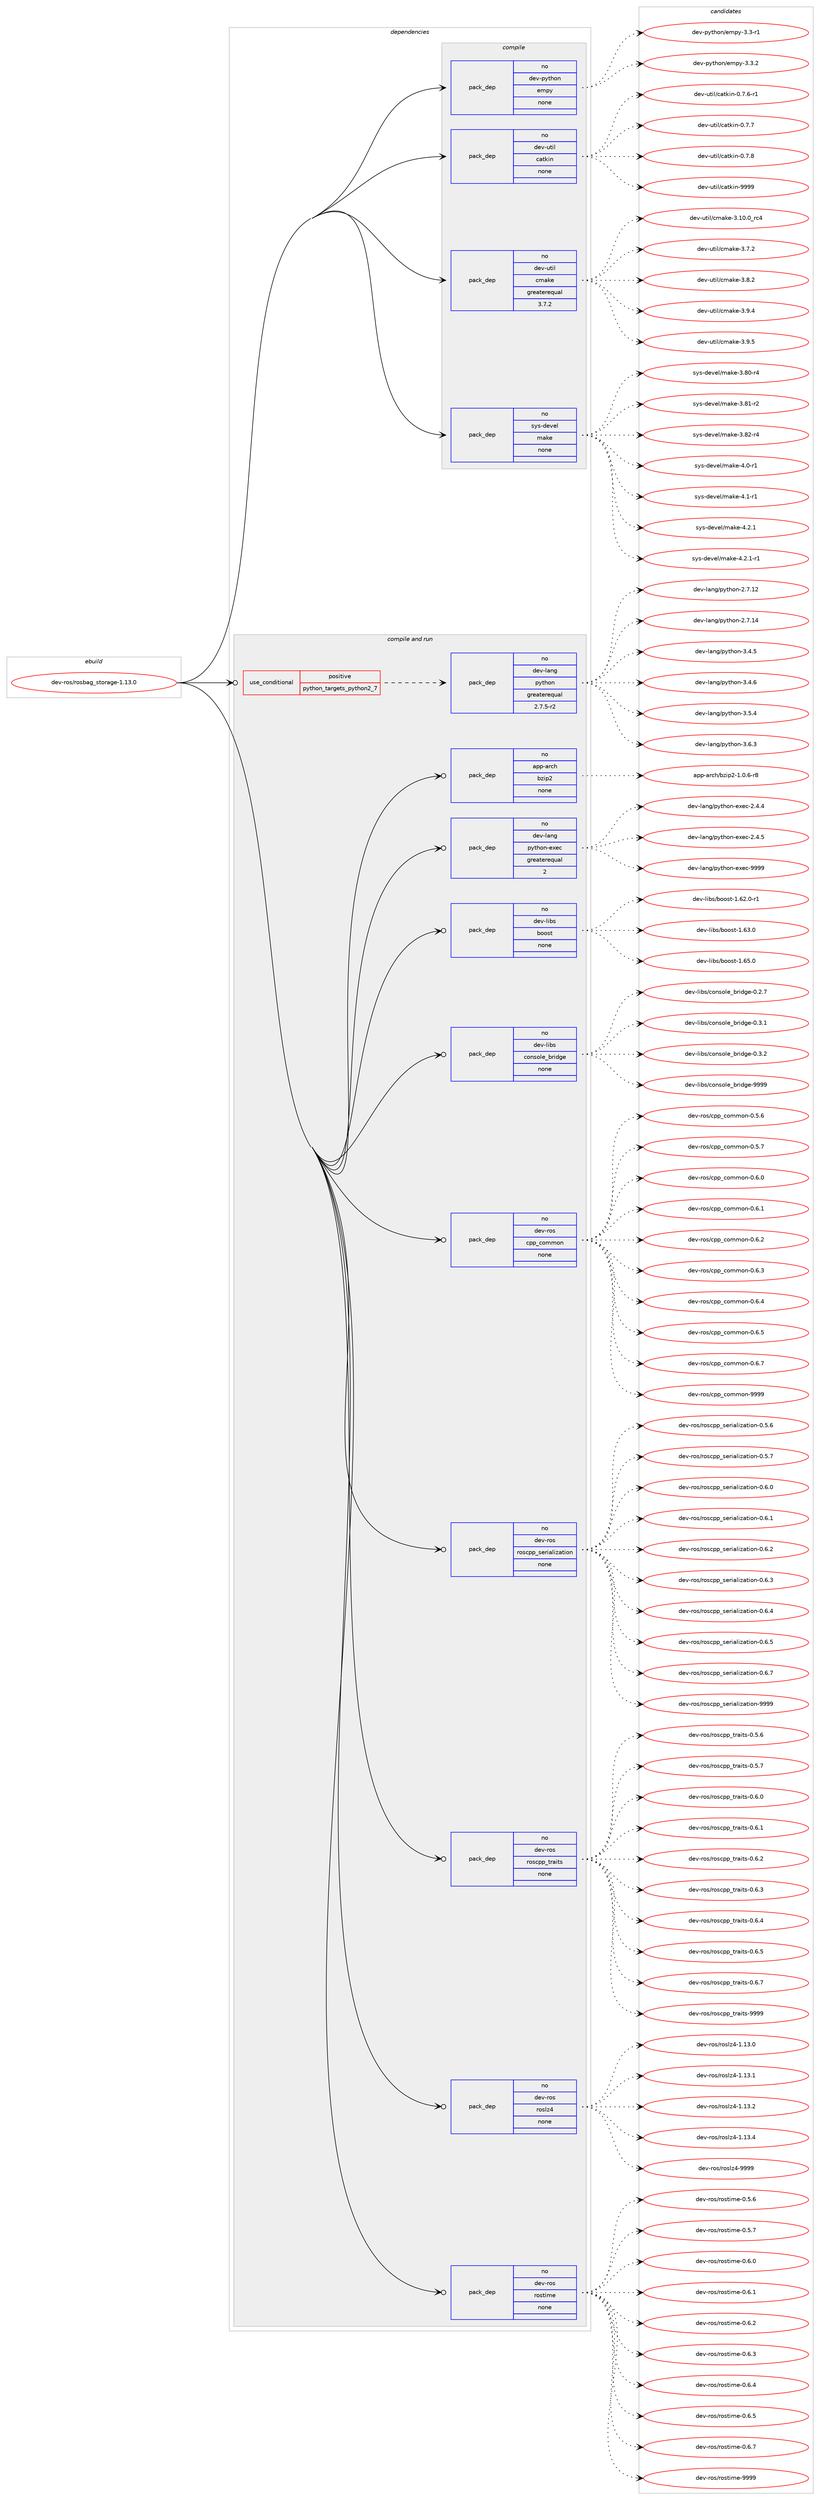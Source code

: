 digraph prolog {

# *************
# Graph options
# *************

newrank=true;
concentrate=true;
compound=true;
graph [rankdir=LR,fontname=Helvetica,fontsize=10,ranksep=1.5];#, ranksep=2.5, nodesep=0.2];
edge  [arrowhead=vee];
node  [fontname=Helvetica,fontsize=10];

# **********
# The ebuild
# **********

subgraph cluster_leftcol {
color=gray;
rank=same;
label=<<i>ebuild</i>>;
id [label="dev-ros/rosbag_storage-1.13.0", color=red, width=4, href="../dev-ros/rosbag_storage-1.13.0.svg"];
}

# ****************
# The dependencies
# ****************

subgraph cluster_midcol {
color=gray;
label=<<i>dependencies</i>>;
subgraph cluster_compile {
fillcolor="#eeeeee";
style=filled;
label=<<i>compile</i>>;
subgraph pack157889 {
dependency208259 [label=<<TABLE BORDER="0" CELLBORDER="1" CELLSPACING="0" CELLPADDING="4" WIDTH="220"><TR><TD ROWSPAN="6" CELLPADDING="30">pack_dep</TD></TR><TR><TD WIDTH="110">no</TD></TR><TR><TD>dev-python</TD></TR><TR><TD>empy</TD></TR><TR><TD>none</TD></TR><TR><TD></TD></TR></TABLE>>, shape=none, color=blue];
}
id:e -> dependency208259:w [weight=20,style="solid",arrowhead="vee"];
subgraph pack157890 {
dependency208260 [label=<<TABLE BORDER="0" CELLBORDER="1" CELLSPACING="0" CELLPADDING="4" WIDTH="220"><TR><TD ROWSPAN="6" CELLPADDING="30">pack_dep</TD></TR><TR><TD WIDTH="110">no</TD></TR><TR><TD>dev-util</TD></TR><TR><TD>catkin</TD></TR><TR><TD>none</TD></TR><TR><TD></TD></TR></TABLE>>, shape=none, color=blue];
}
id:e -> dependency208260:w [weight=20,style="solid",arrowhead="vee"];
subgraph pack157891 {
dependency208261 [label=<<TABLE BORDER="0" CELLBORDER="1" CELLSPACING="0" CELLPADDING="4" WIDTH="220"><TR><TD ROWSPAN="6" CELLPADDING="30">pack_dep</TD></TR><TR><TD WIDTH="110">no</TD></TR><TR><TD>dev-util</TD></TR><TR><TD>cmake</TD></TR><TR><TD>greaterequal</TD></TR><TR><TD>3.7.2</TD></TR></TABLE>>, shape=none, color=blue];
}
id:e -> dependency208261:w [weight=20,style="solid",arrowhead="vee"];
subgraph pack157892 {
dependency208262 [label=<<TABLE BORDER="0" CELLBORDER="1" CELLSPACING="0" CELLPADDING="4" WIDTH="220"><TR><TD ROWSPAN="6" CELLPADDING="30">pack_dep</TD></TR><TR><TD WIDTH="110">no</TD></TR><TR><TD>sys-devel</TD></TR><TR><TD>make</TD></TR><TR><TD>none</TD></TR><TR><TD></TD></TR></TABLE>>, shape=none, color=blue];
}
id:e -> dependency208262:w [weight=20,style="solid",arrowhead="vee"];
}
subgraph cluster_compileandrun {
fillcolor="#eeeeee";
style=filled;
label=<<i>compile and run</i>>;
subgraph cond46383 {
dependency208263 [label=<<TABLE BORDER="0" CELLBORDER="1" CELLSPACING="0" CELLPADDING="4"><TR><TD ROWSPAN="3" CELLPADDING="10">use_conditional</TD></TR><TR><TD>positive</TD></TR><TR><TD>python_targets_python2_7</TD></TR></TABLE>>, shape=none, color=red];
subgraph pack157893 {
dependency208264 [label=<<TABLE BORDER="0" CELLBORDER="1" CELLSPACING="0" CELLPADDING="4" WIDTH="220"><TR><TD ROWSPAN="6" CELLPADDING="30">pack_dep</TD></TR><TR><TD WIDTH="110">no</TD></TR><TR><TD>dev-lang</TD></TR><TR><TD>python</TD></TR><TR><TD>greaterequal</TD></TR><TR><TD>2.7.5-r2</TD></TR></TABLE>>, shape=none, color=blue];
}
dependency208263:e -> dependency208264:w [weight=20,style="dashed",arrowhead="vee"];
}
id:e -> dependency208263:w [weight=20,style="solid",arrowhead="odotvee"];
subgraph pack157894 {
dependency208265 [label=<<TABLE BORDER="0" CELLBORDER="1" CELLSPACING="0" CELLPADDING="4" WIDTH="220"><TR><TD ROWSPAN="6" CELLPADDING="30">pack_dep</TD></TR><TR><TD WIDTH="110">no</TD></TR><TR><TD>app-arch</TD></TR><TR><TD>bzip2</TD></TR><TR><TD>none</TD></TR><TR><TD></TD></TR></TABLE>>, shape=none, color=blue];
}
id:e -> dependency208265:w [weight=20,style="solid",arrowhead="odotvee"];
subgraph pack157895 {
dependency208266 [label=<<TABLE BORDER="0" CELLBORDER="1" CELLSPACING="0" CELLPADDING="4" WIDTH="220"><TR><TD ROWSPAN="6" CELLPADDING="30">pack_dep</TD></TR><TR><TD WIDTH="110">no</TD></TR><TR><TD>dev-lang</TD></TR><TR><TD>python-exec</TD></TR><TR><TD>greaterequal</TD></TR><TR><TD>2</TD></TR></TABLE>>, shape=none, color=blue];
}
id:e -> dependency208266:w [weight=20,style="solid",arrowhead="odotvee"];
subgraph pack157896 {
dependency208267 [label=<<TABLE BORDER="0" CELLBORDER="1" CELLSPACING="0" CELLPADDING="4" WIDTH="220"><TR><TD ROWSPAN="6" CELLPADDING="30">pack_dep</TD></TR><TR><TD WIDTH="110">no</TD></TR><TR><TD>dev-libs</TD></TR><TR><TD>boost</TD></TR><TR><TD>none</TD></TR><TR><TD></TD></TR></TABLE>>, shape=none, color=blue];
}
id:e -> dependency208267:w [weight=20,style="solid",arrowhead="odotvee"];
subgraph pack157897 {
dependency208268 [label=<<TABLE BORDER="0" CELLBORDER="1" CELLSPACING="0" CELLPADDING="4" WIDTH="220"><TR><TD ROWSPAN="6" CELLPADDING="30">pack_dep</TD></TR><TR><TD WIDTH="110">no</TD></TR><TR><TD>dev-libs</TD></TR><TR><TD>console_bridge</TD></TR><TR><TD>none</TD></TR><TR><TD></TD></TR></TABLE>>, shape=none, color=blue];
}
id:e -> dependency208268:w [weight=20,style="solid",arrowhead="odotvee"];
subgraph pack157898 {
dependency208269 [label=<<TABLE BORDER="0" CELLBORDER="1" CELLSPACING="0" CELLPADDING="4" WIDTH="220"><TR><TD ROWSPAN="6" CELLPADDING="30">pack_dep</TD></TR><TR><TD WIDTH="110">no</TD></TR><TR><TD>dev-ros</TD></TR><TR><TD>cpp_common</TD></TR><TR><TD>none</TD></TR><TR><TD></TD></TR></TABLE>>, shape=none, color=blue];
}
id:e -> dependency208269:w [weight=20,style="solid",arrowhead="odotvee"];
subgraph pack157899 {
dependency208270 [label=<<TABLE BORDER="0" CELLBORDER="1" CELLSPACING="0" CELLPADDING="4" WIDTH="220"><TR><TD ROWSPAN="6" CELLPADDING="30">pack_dep</TD></TR><TR><TD WIDTH="110">no</TD></TR><TR><TD>dev-ros</TD></TR><TR><TD>roscpp_serialization</TD></TR><TR><TD>none</TD></TR><TR><TD></TD></TR></TABLE>>, shape=none, color=blue];
}
id:e -> dependency208270:w [weight=20,style="solid",arrowhead="odotvee"];
subgraph pack157900 {
dependency208271 [label=<<TABLE BORDER="0" CELLBORDER="1" CELLSPACING="0" CELLPADDING="4" WIDTH="220"><TR><TD ROWSPAN="6" CELLPADDING="30">pack_dep</TD></TR><TR><TD WIDTH="110">no</TD></TR><TR><TD>dev-ros</TD></TR><TR><TD>roscpp_traits</TD></TR><TR><TD>none</TD></TR><TR><TD></TD></TR></TABLE>>, shape=none, color=blue];
}
id:e -> dependency208271:w [weight=20,style="solid",arrowhead="odotvee"];
subgraph pack157901 {
dependency208272 [label=<<TABLE BORDER="0" CELLBORDER="1" CELLSPACING="0" CELLPADDING="4" WIDTH="220"><TR><TD ROWSPAN="6" CELLPADDING="30">pack_dep</TD></TR><TR><TD WIDTH="110">no</TD></TR><TR><TD>dev-ros</TD></TR><TR><TD>roslz4</TD></TR><TR><TD>none</TD></TR><TR><TD></TD></TR></TABLE>>, shape=none, color=blue];
}
id:e -> dependency208272:w [weight=20,style="solid",arrowhead="odotvee"];
subgraph pack157902 {
dependency208273 [label=<<TABLE BORDER="0" CELLBORDER="1" CELLSPACING="0" CELLPADDING="4" WIDTH="220"><TR><TD ROWSPAN="6" CELLPADDING="30">pack_dep</TD></TR><TR><TD WIDTH="110">no</TD></TR><TR><TD>dev-ros</TD></TR><TR><TD>rostime</TD></TR><TR><TD>none</TD></TR><TR><TD></TD></TR></TABLE>>, shape=none, color=blue];
}
id:e -> dependency208273:w [weight=20,style="solid",arrowhead="odotvee"];
}
subgraph cluster_run {
fillcolor="#eeeeee";
style=filled;
label=<<i>run</i>>;
}
}

# **************
# The candidates
# **************

subgraph cluster_choices {
rank=same;
color=gray;
label=<<i>candidates</i>>;

subgraph choice157889 {
color=black;
nodesep=1;
choice1001011184511212111610411111047101109112121455146514511449 [label="dev-python/empy-3.3-r1", color=red, width=4,href="../dev-python/empy-3.3-r1.svg"];
choice1001011184511212111610411111047101109112121455146514650 [label="dev-python/empy-3.3.2", color=red, width=4,href="../dev-python/empy-3.3.2.svg"];
dependency208259:e -> choice1001011184511212111610411111047101109112121455146514511449:w [style=dotted,weight="100"];
dependency208259:e -> choice1001011184511212111610411111047101109112121455146514650:w [style=dotted,weight="100"];
}
subgraph choice157890 {
color=black;
nodesep=1;
choice100101118451171161051084799971161071051104548465546544511449 [label="dev-util/catkin-0.7.6-r1", color=red, width=4,href="../dev-util/catkin-0.7.6-r1.svg"];
choice10010111845117116105108479997116107105110454846554655 [label="dev-util/catkin-0.7.7", color=red, width=4,href="../dev-util/catkin-0.7.7.svg"];
choice10010111845117116105108479997116107105110454846554656 [label="dev-util/catkin-0.7.8", color=red, width=4,href="../dev-util/catkin-0.7.8.svg"];
choice100101118451171161051084799971161071051104557575757 [label="dev-util/catkin-9999", color=red, width=4,href="../dev-util/catkin-9999.svg"];
dependency208260:e -> choice100101118451171161051084799971161071051104548465546544511449:w [style=dotted,weight="100"];
dependency208260:e -> choice10010111845117116105108479997116107105110454846554655:w [style=dotted,weight="100"];
dependency208260:e -> choice10010111845117116105108479997116107105110454846554656:w [style=dotted,weight="100"];
dependency208260:e -> choice100101118451171161051084799971161071051104557575757:w [style=dotted,weight="100"];
}
subgraph choice157891 {
color=black;
nodesep=1;
choice1001011184511711610510847991099710710145514649484648951149952 [label="dev-util/cmake-3.10.0_rc4", color=red, width=4,href="../dev-util/cmake-3.10.0_rc4.svg"];
choice10010111845117116105108479910997107101455146554650 [label="dev-util/cmake-3.7.2", color=red, width=4,href="../dev-util/cmake-3.7.2.svg"];
choice10010111845117116105108479910997107101455146564650 [label="dev-util/cmake-3.8.2", color=red, width=4,href="../dev-util/cmake-3.8.2.svg"];
choice10010111845117116105108479910997107101455146574652 [label="dev-util/cmake-3.9.4", color=red, width=4,href="../dev-util/cmake-3.9.4.svg"];
choice10010111845117116105108479910997107101455146574653 [label="dev-util/cmake-3.9.5", color=red, width=4,href="../dev-util/cmake-3.9.5.svg"];
dependency208261:e -> choice1001011184511711610510847991099710710145514649484648951149952:w [style=dotted,weight="100"];
dependency208261:e -> choice10010111845117116105108479910997107101455146554650:w [style=dotted,weight="100"];
dependency208261:e -> choice10010111845117116105108479910997107101455146564650:w [style=dotted,weight="100"];
dependency208261:e -> choice10010111845117116105108479910997107101455146574652:w [style=dotted,weight="100"];
dependency208261:e -> choice10010111845117116105108479910997107101455146574653:w [style=dotted,weight="100"];
}
subgraph choice157892 {
color=black;
nodesep=1;
choice11512111545100101118101108471099710710145514656484511452 [label="sys-devel/make-3.80-r4", color=red, width=4,href="../sys-devel/make-3.80-r4.svg"];
choice11512111545100101118101108471099710710145514656494511450 [label="sys-devel/make-3.81-r2", color=red, width=4,href="../sys-devel/make-3.81-r2.svg"];
choice11512111545100101118101108471099710710145514656504511452 [label="sys-devel/make-3.82-r4", color=red, width=4,href="../sys-devel/make-3.82-r4.svg"];
choice115121115451001011181011084710997107101455246484511449 [label="sys-devel/make-4.0-r1", color=red, width=4,href="../sys-devel/make-4.0-r1.svg"];
choice115121115451001011181011084710997107101455246494511449 [label="sys-devel/make-4.1-r1", color=red, width=4,href="../sys-devel/make-4.1-r1.svg"];
choice115121115451001011181011084710997107101455246504649 [label="sys-devel/make-4.2.1", color=red, width=4,href="../sys-devel/make-4.2.1.svg"];
choice1151211154510010111810110847109971071014552465046494511449 [label="sys-devel/make-4.2.1-r1", color=red, width=4,href="../sys-devel/make-4.2.1-r1.svg"];
dependency208262:e -> choice11512111545100101118101108471099710710145514656484511452:w [style=dotted,weight="100"];
dependency208262:e -> choice11512111545100101118101108471099710710145514656494511450:w [style=dotted,weight="100"];
dependency208262:e -> choice11512111545100101118101108471099710710145514656504511452:w [style=dotted,weight="100"];
dependency208262:e -> choice115121115451001011181011084710997107101455246484511449:w [style=dotted,weight="100"];
dependency208262:e -> choice115121115451001011181011084710997107101455246494511449:w [style=dotted,weight="100"];
dependency208262:e -> choice115121115451001011181011084710997107101455246504649:w [style=dotted,weight="100"];
dependency208262:e -> choice1151211154510010111810110847109971071014552465046494511449:w [style=dotted,weight="100"];
}
subgraph choice157893 {
color=black;
nodesep=1;
choice10010111845108971101034711212111610411111045504655464950 [label="dev-lang/python-2.7.12", color=red, width=4,href="../dev-lang/python-2.7.12.svg"];
choice10010111845108971101034711212111610411111045504655464952 [label="dev-lang/python-2.7.14", color=red, width=4,href="../dev-lang/python-2.7.14.svg"];
choice100101118451089711010347112121116104111110455146524653 [label="dev-lang/python-3.4.5", color=red, width=4,href="../dev-lang/python-3.4.5.svg"];
choice100101118451089711010347112121116104111110455146524654 [label="dev-lang/python-3.4.6", color=red, width=4,href="../dev-lang/python-3.4.6.svg"];
choice100101118451089711010347112121116104111110455146534652 [label="dev-lang/python-3.5.4", color=red, width=4,href="../dev-lang/python-3.5.4.svg"];
choice100101118451089711010347112121116104111110455146544651 [label="dev-lang/python-3.6.3", color=red, width=4,href="../dev-lang/python-3.6.3.svg"];
dependency208264:e -> choice10010111845108971101034711212111610411111045504655464950:w [style=dotted,weight="100"];
dependency208264:e -> choice10010111845108971101034711212111610411111045504655464952:w [style=dotted,weight="100"];
dependency208264:e -> choice100101118451089711010347112121116104111110455146524653:w [style=dotted,weight="100"];
dependency208264:e -> choice100101118451089711010347112121116104111110455146524654:w [style=dotted,weight="100"];
dependency208264:e -> choice100101118451089711010347112121116104111110455146534652:w [style=dotted,weight="100"];
dependency208264:e -> choice100101118451089711010347112121116104111110455146544651:w [style=dotted,weight="100"];
}
subgraph choice157894 {
color=black;
nodesep=1;
choice971121124597114991044798122105112504549464846544511456 [label="app-arch/bzip2-1.0.6-r8", color=red, width=4,href="../app-arch/bzip2-1.0.6-r8.svg"];
dependency208265:e -> choice971121124597114991044798122105112504549464846544511456:w [style=dotted,weight="100"];
}
subgraph choice157895 {
color=black;
nodesep=1;
choice1001011184510897110103471121211161041111104510112010199455046524652 [label="dev-lang/python-exec-2.4.4", color=red, width=4,href="../dev-lang/python-exec-2.4.4.svg"];
choice1001011184510897110103471121211161041111104510112010199455046524653 [label="dev-lang/python-exec-2.4.5", color=red, width=4,href="../dev-lang/python-exec-2.4.5.svg"];
choice10010111845108971101034711212111610411111045101120101994557575757 [label="dev-lang/python-exec-9999", color=red, width=4,href="../dev-lang/python-exec-9999.svg"];
dependency208266:e -> choice1001011184510897110103471121211161041111104510112010199455046524652:w [style=dotted,weight="100"];
dependency208266:e -> choice1001011184510897110103471121211161041111104510112010199455046524653:w [style=dotted,weight="100"];
dependency208266:e -> choice10010111845108971101034711212111610411111045101120101994557575757:w [style=dotted,weight="100"];
}
subgraph choice157896 {
color=black;
nodesep=1;
choice10010111845108105981154798111111115116454946545046484511449 [label="dev-libs/boost-1.62.0-r1", color=red, width=4,href="../dev-libs/boost-1.62.0-r1.svg"];
choice1001011184510810598115479811111111511645494654514648 [label="dev-libs/boost-1.63.0", color=red, width=4,href="../dev-libs/boost-1.63.0.svg"];
choice1001011184510810598115479811111111511645494654534648 [label="dev-libs/boost-1.65.0", color=red, width=4,href="../dev-libs/boost-1.65.0.svg"];
dependency208267:e -> choice10010111845108105981154798111111115116454946545046484511449:w [style=dotted,weight="100"];
dependency208267:e -> choice1001011184510810598115479811111111511645494654514648:w [style=dotted,weight="100"];
dependency208267:e -> choice1001011184510810598115479811111111511645494654534648:w [style=dotted,weight="100"];
}
subgraph choice157897 {
color=black;
nodesep=1;
choice100101118451081059811547991111101151111081019598114105100103101454846504655 [label="dev-libs/console_bridge-0.2.7", color=red, width=4,href="../dev-libs/console_bridge-0.2.7.svg"];
choice100101118451081059811547991111101151111081019598114105100103101454846514649 [label="dev-libs/console_bridge-0.3.1", color=red, width=4,href="../dev-libs/console_bridge-0.3.1.svg"];
choice100101118451081059811547991111101151111081019598114105100103101454846514650 [label="dev-libs/console_bridge-0.3.2", color=red, width=4,href="../dev-libs/console_bridge-0.3.2.svg"];
choice1001011184510810598115479911111011511110810195981141051001031014557575757 [label="dev-libs/console_bridge-9999", color=red, width=4,href="../dev-libs/console_bridge-9999.svg"];
dependency208268:e -> choice100101118451081059811547991111101151111081019598114105100103101454846504655:w [style=dotted,weight="100"];
dependency208268:e -> choice100101118451081059811547991111101151111081019598114105100103101454846514649:w [style=dotted,weight="100"];
dependency208268:e -> choice100101118451081059811547991111101151111081019598114105100103101454846514650:w [style=dotted,weight="100"];
dependency208268:e -> choice1001011184510810598115479911111011511110810195981141051001031014557575757:w [style=dotted,weight="100"];
}
subgraph choice157898 {
color=black;
nodesep=1;
choice1001011184511411111547991121129599111109109111110454846534654 [label="dev-ros/cpp_common-0.5.6", color=red, width=4,href="../dev-ros/cpp_common-0.5.6.svg"];
choice1001011184511411111547991121129599111109109111110454846534655 [label="dev-ros/cpp_common-0.5.7", color=red, width=4,href="../dev-ros/cpp_common-0.5.7.svg"];
choice1001011184511411111547991121129599111109109111110454846544648 [label="dev-ros/cpp_common-0.6.0", color=red, width=4,href="../dev-ros/cpp_common-0.6.0.svg"];
choice1001011184511411111547991121129599111109109111110454846544649 [label="dev-ros/cpp_common-0.6.1", color=red, width=4,href="../dev-ros/cpp_common-0.6.1.svg"];
choice1001011184511411111547991121129599111109109111110454846544650 [label="dev-ros/cpp_common-0.6.2", color=red, width=4,href="../dev-ros/cpp_common-0.6.2.svg"];
choice1001011184511411111547991121129599111109109111110454846544651 [label="dev-ros/cpp_common-0.6.3", color=red, width=4,href="../dev-ros/cpp_common-0.6.3.svg"];
choice1001011184511411111547991121129599111109109111110454846544652 [label="dev-ros/cpp_common-0.6.4", color=red, width=4,href="../dev-ros/cpp_common-0.6.4.svg"];
choice1001011184511411111547991121129599111109109111110454846544653 [label="dev-ros/cpp_common-0.6.5", color=red, width=4,href="../dev-ros/cpp_common-0.6.5.svg"];
choice1001011184511411111547991121129599111109109111110454846544655 [label="dev-ros/cpp_common-0.6.7", color=red, width=4,href="../dev-ros/cpp_common-0.6.7.svg"];
choice10010111845114111115479911211295991111091091111104557575757 [label="dev-ros/cpp_common-9999", color=red, width=4,href="../dev-ros/cpp_common-9999.svg"];
dependency208269:e -> choice1001011184511411111547991121129599111109109111110454846534654:w [style=dotted,weight="100"];
dependency208269:e -> choice1001011184511411111547991121129599111109109111110454846534655:w [style=dotted,weight="100"];
dependency208269:e -> choice1001011184511411111547991121129599111109109111110454846544648:w [style=dotted,weight="100"];
dependency208269:e -> choice1001011184511411111547991121129599111109109111110454846544649:w [style=dotted,weight="100"];
dependency208269:e -> choice1001011184511411111547991121129599111109109111110454846544650:w [style=dotted,weight="100"];
dependency208269:e -> choice1001011184511411111547991121129599111109109111110454846544651:w [style=dotted,weight="100"];
dependency208269:e -> choice1001011184511411111547991121129599111109109111110454846544652:w [style=dotted,weight="100"];
dependency208269:e -> choice1001011184511411111547991121129599111109109111110454846544653:w [style=dotted,weight="100"];
dependency208269:e -> choice1001011184511411111547991121129599111109109111110454846544655:w [style=dotted,weight="100"];
dependency208269:e -> choice10010111845114111115479911211295991111091091111104557575757:w [style=dotted,weight="100"];
}
subgraph choice157899 {
color=black;
nodesep=1;
choice100101118451141111154711411111599112112951151011141059710810512297116105111110454846534654 [label="dev-ros/roscpp_serialization-0.5.6", color=red, width=4,href="../dev-ros/roscpp_serialization-0.5.6.svg"];
choice100101118451141111154711411111599112112951151011141059710810512297116105111110454846534655 [label="dev-ros/roscpp_serialization-0.5.7", color=red, width=4,href="../dev-ros/roscpp_serialization-0.5.7.svg"];
choice100101118451141111154711411111599112112951151011141059710810512297116105111110454846544648 [label="dev-ros/roscpp_serialization-0.6.0", color=red, width=4,href="../dev-ros/roscpp_serialization-0.6.0.svg"];
choice100101118451141111154711411111599112112951151011141059710810512297116105111110454846544649 [label="dev-ros/roscpp_serialization-0.6.1", color=red, width=4,href="../dev-ros/roscpp_serialization-0.6.1.svg"];
choice100101118451141111154711411111599112112951151011141059710810512297116105111110454846544650 [label="dev-ros/roscpp_serialization-0.6.2", color=red, width=4,href="../dev-ros/roscpp_serialization-0.6.2.svg"];
choice100101118451141111154711411111599112112951151011141059710810512297116105111110454846544651 [label="dev-ros/roscpp_serialization-0.6.3", color=red, width=4,href="../dev-ros/roscpp_serialization-0.6.3.svg"];
choice100101118451141111154711411111599112112951151011141059710810512297116105111110454846544652 [label="dev-ros/roscpp_serialization-0.6.4", color=red, width=4,href="../dev-ros/roscpp_serialization-0.6.4.svg"];
choice100101118451141111154711411111599112112951151011141059710810512297116105111110454846544653 [label="dev-ros/roscpp_serialization-0.6.5", color=red, width=4,href="../dev-ros/roscpp_serialization-0.6.5.svg"];
choice100101118451141111154711411111599112112951151011141059710810512297116105111110454846544655 [label="dev-ros/roscpp_serialization-0.6.7", color=red, width=4,href="../dev-ros/roscpp_serialization-0.6.7.svg"];
choice1001011184511411111547114111115991121129511510111410597108105122971161051111104557575757 [label="dev-ros/roscpp_serialization-9999", color=red, width=4,href="../dev-ros/roscpp_serialization-9999.svg"];
dependency208270:e -> choice100101118451141111154711411111599112112951151011141059710810512297116105111110454846534654:w [style=dotted,weight="100"];
dependency208270:e -> choice100101118451141111154711411111599112112951151011141059710810512297116105111110454846534655:w [style=dotted,weight="100"];
dependency208270:e -> choice100101118451141111154711411111599112112951151011141059710810512297116105111110454846544648:w [style=dotted,weight="100"];
dependency208270:e -> choice100101118451141111154711411111599112112951151011141059710810512297116105111110454846544649:w [style=dotted,weight="100"];
dependency208270:e -> choice100101118451141111154711411111599112112951151011141059710810512297116105111110454846544650:w [style=dotted,weight="100"];
dependency208270:e -> choice100101118451141111154711411111599112112951151011141059710810512297116105111110454846544651:w [style=dotted,weight="100"];
dependency208270:e -> choice100101118451141111154711411111599112112951151011141059710810512297116105111110454846544652:w [style=dotted,weight="100"];
dependency208270:e -> choice100101118451141111154711411111599112112951151011141059710810512297116105111110454846544653:w [style=dotted,weight="100"];
dependency208270:e -> choice100101118451141111154711411111599112112951151011141059710810512297116105111110454846544655:w [style=dotted,weight="100"];
dependency208270:e -> choice1001011184511411111547114111115991121129511510111410597108105122971161051111104557575757:w [style=dotted,weight="100"];
}
subgraph choice157900 {
color=black;
nodesep=1;
choice1001011184511411111547114111115991121129511611497105116115454846534654 [label="dev-ros/roscpp_traits-0.5.6", color=red, width=4,href="../dev-ros/roscpp_traits-0.5.6.svg"];
choice1001011184511411111547114111115991121129511611497105116115454846534655 [label="dev-ros/roscpp_traits-0.5.7", color=red, width=4,href="../dev-ros/roscpp_traits-0.5.7.svg"];
choice1001011184511411111547114111115991121129511611497105116115454846544648 [label="dev-ros/roscpp_traits-0.6.0", color=red, width=4,href="../dev-ros/roscpp_traits-0.6.0.svg"];
choice1001011184511411111547114111115991121129511611497105116115454846544649 [label="dev-ros/roscpp_traits-0.6.1", color=red, width=4,href="../dev-ros/roscpp_traits-0.6.1.svg"];
choice1001011184511411111547114111115991121129511611497105116115454846544650 [label="dev-ros/roscpp_traits-0.6.2", color=red, width=4,href="../dev-ros/roscpp_traits-0.6.2.svg"];
choice1001011184511411111547114111115991121129511611497105116115454846544651 [label="dev-ros/roscpp_traits-0.6.3", color=red, width=4,href="../dev-ros/roscpp_traits-0.6.3.svg"];
choice1001011184511411111547114111115991121129511611497105116115454846544652 [label="dev-ros/roscpp_traits-0.6.4", color=red, width=4,href="../dev-ros/roscpp_traits-0.6.4.svg"];
choice1001011184511411111547114111115991121129511611497105116115454846544653 [label="dev-ros/roscpp_traits-0.6.5", color=red, width=4,href="../dev-ros/roscpp_traits-0.6.5.svg"];
choice1001011184511411111547114111115991121129511611497105116115454846544655 [label="dev-ros/roscpp_traits-0.6.7", color=red, width=4,href="../dev-ros/roscpp_traits-0.6.7.svg"];
choice10010111845114111115471141111159911211295116114971051161154557575757 [label="dev-ros/roscpp_traits-9999", color=red, width=4,href="../dev-ros/roscpp_traits-9999.svg"];
dependency208271:e -> choice1001011184511411111547114111115991121129511611497105116115454846534654:w [style=dotted,weight="100"];
dependency208271:e -> choice1001011184511411111547114111115991121129511611497105116115454846534655:w [style=dotted,weight="100"];
dependency208271:e -> choice1001011184511411111547114111115991121129511611497105116115454846544648:w [style=dotted,weight="100"];
dependency208271:e -> choice1001011184511411111547114111115991121129511611497105116115454846544649:w [style=dotted,weight="100"];
dependency208271:e -> choice1001011184511411111547114111115991121129511611497105116115454846544650:w [style=dotted,weight="100"];
dependency208271:e -> choice1001011184511411111547114111115991121129511611497105116115454846544651:w [style=dotted,weight="100"];
dependency208271:e -> choice1001011184511411111547114111115991121129511611497105116115454846544652:w [style=dotted,weight="100"];
dependency208271:e -> choice1001011184511411111547114111115991121129511611497105116115454846544653:w [style=dotted,weight="100"];
dependency208271:e -> choice1001011184511411111547114111115991121129511611497105116115454846544655:w [style=dotted,weight="100"];
dependency208271:e -> choice10010111845114111115471141111159911211295116114971051161154557575757:w [style=dotted,weight="100"];
}
subgraph choice157901 {
color=black;
nodesep=1;
choice10010111845114111115471141111151081225245494649514648 [label="dev-ros/roslz4-1.13.0", color=red, width=4,href="../dev-ros/roslz4-1.13.0.svg"];
choice10010111845114111115471141111151081225245494649514649 [label="dev-ros/roslz4-1.13.1", color=red, width=4,href="../dev-ros/roslz4-1.13.1.svg"];
choice10010111845114111115471141111151081225245494649514650 [label="dev-ros/roslz4-1.13.2", color=red, width=4,href="../dev-ros/roslz4-1.13.2.svg"];
choice10010111845114111115471141111151081225245494649514652 [label="dev-ros/roslz4-1.13.4", color=red, width=4,href="../dev-ros/roslz4-1.13.4.svg"];
choice1001011184511411111547114111115108122524557575757 [label="dev-ros/roslz4-9999", color=red, width=4,href="../dev-ros/roslz4-9999.svg"];
dependency208272:e -> choice10010111845114111115471141111151081225245494649514648:w [style=dotted,weight="100"];
dependency208272:e -> choice10010111845114111115471141111151081225245494649514649:w [style=dotted,weight="100"];
dependency208272:e -> choice10010111845114111115471141111151081225245494649514650:w [style=dotted,weight="100"];
dependency208272:e -> choice10010111845114111115471141111151081225245494649514652:w [style=dotted,weight="100"];
dependency208272:e -> choice1001011184511411111547114111115108122524557575757:w [style=dotted,weight="100"];
}
subgraph choice157902 {
color=black;
nodesep=1;
choice1001011184511411111547114111115116105109101454846534654 [label="dev-ros/rostime-0.5.6", color=red, width=4,href="../dev-ros/rostime-0.5.6.svg"];
choice1001011184511411111547114111115116105109101454846534655 [label="dev-ros/rostime-0.5.7", color=red, width=4,href="../dev-ros/rostime-0.5.7.svg"];
choice1001011184511411111547114111115116105109101454846544648 [label="dev-ros/rostime-0.6.0", color=red, width=4,href="../dev-ros/rostime-0.6.0.svg"];
choice1001011184511411111547114111115116105109101454846544649 [label="dev-ros/rostime-0.6.1", color=red, width=4,href="../dev-ros/rostime-0.6.1.svg"];
choice1001011184511411111547114111115116105109101454846544650 [label="dev-ros/rostime-0.6.2", color=red, width=4,href="../dev-ros/rostime-0.6.2.svg"];
choice1001011184511411111547114111115116105109101454846544651 [label="dev-ros/rostime-0.6.3", color=red, width=4,href="../dev-ros/rostime-0.6.3.svg"];
choice1001011184511411111547114111115116105109101454846544652 [label="dev-ros/rostime-0.6.4", color=red, width=4,href="../dev-ros/rostime-0.6.4.svg"];
choice1001011184511411111547114111115116105109101454846544653 [label="dev-ros/rostime-0.6.5", color=red, width=4,href="../dev-ros/rostime-0.6.5.svg"];
choice1001011184511411111547114111115116105109101454846544655 [label="dev-ros/rostime-0.6.7", color=red, width=4,href="../dev-ros/rostime-0.6.7.svg"];
choice10010111845114111115471141111151161051091014557575757 [label="dev-ros/rostime-9999", color=red, width=4,href="../dev-ros/rostime-9999.svg"];
dependency208273:e -> choice1001011184511411111547114111115116105109101454846534654:w [style=dotted,weight="100"];
dependency208273:e -> choice1001011184511411111547114111115116105109101454846534655:w [style=dotted,weight="100"];
dependency208273:e -> choice1001011184511411111547114111115116105109101454846544648:w [style=dotted,weight="100"];
dependency208273:e -> choice1001011184511411111547114111115116105109101454846544649:w [style=dotted,weight="100"];
dependency208273:e -> choice1001011184511411111547114111115116105109101454846544650:w [style=dotted,weight="100"];
dependency208273:e -> choice1001011184511411111547114111115116105109101454846544651:w [style=dotted,weight="100"];
dependency208273:e -> choice1001011184511411111547114111115116105109101454846544652:w [style=dotted,weight="100"];
dependency208273:e -> choice1001011184511411111547114111115116105109101454846544653:w [style=dotted,weight="100"];
dependency208273:e -> choice1001011184511411111547114111115116105109101454846544655:w [style=dotted,weight="100"];
dependency208273:e -> choice10010111845114111115471141111151161051091014557575757:w [style=dotted,weight="100"];
}
}

}
